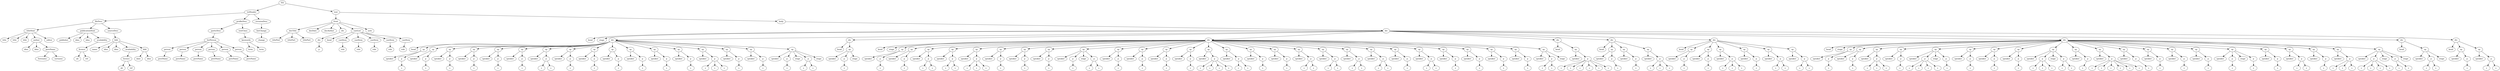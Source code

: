 digraph Tree {
	"t0" [label = "TEI"];
	"t1" [label = "teiHeader"];
	"t2" [label = "fileDesc"];
	"t3" [label = "titleStmt"];
	"t4" [label = "title"];
	"t5" [label = "title"];
	"t6" [label = "title"];
	"t7" [label = "author"];
	"t8" [label = "idno"];
	"t9" [label = "idno"];
	"t10" [label = "persName"];
	"t11" [label = "forename"];
	"t12" [label = "surname"];
	"t13" [label = "editor"];
	"t14" [label = "publicationStmt"];
	"t15" [label = "publisher"];
	"t16" [label = "idno"];
	"t17" [label = "idno"];
	"t18" [label = "availability"];
	"t19" [label = "licence"];
	"t20" [label = "ab"];
	"t21" [label = "ref"];
	"t22" [label = "sourceDesc"];
	"t23" [label = "bibl"];
	"t24" [label = "name"];
	"t25" [label = "idno"];
	"t26" [label = "idno"];
	"t27" [label = "availability"];
	"t28" [label = "licence"];
	"t29" [label = "ab"];
	"t30" [label = "ref"];
	"t31" [label = "bibl"];
	"t32" [label = "date"];
	"t33" [label = "idno"];
	"t34" [label = "profileDesc"];
	"t35" [label = "particDesc"];
	"t36" [label = "listPerson"];
	"t37" [label = "person"];
	"t38" [label = "persName"];
	"t39" [label = "person"];
	"t40" [label = "persName"];
	"t41" [label = "person"];
	"t42" [label = "persName"];
	"t43" [label = "person"];
	"t44" [label = "persName"];
	"t45" [label = "person"];
	"t46" [label = "persName"];
	"t47" [label = "person"];
	"t48" [label = "persName"];
	"t49" [label = "textClass"];
	"t50" [label = "keywords"];
	"t51" [label = "term"];
	"t52" [label = "term"];
	"t53" [label = "revisionDesc"];
	"t54" [label = "listChange"];
	"t55" [label = "change"];
	"t56" [label = "text"];
	"t57" [label = "front"];
	"t58" [label = "docTitle"];
	"t59" [label = "titlePart"];
	"t60" [label = "titlePart"];
	"t61" [label = "titlePart"];
	"t62" [label = "docDate"];
	"t63" [label = "docAuthor"];
	"t64" [label = "div"];
	"t65" [label = "div"];
	"t66" [label = "p"];
	"t67" [label = "castList"];
	"t68" [label = "head"];
	"t69" [label = "castItem"];
	"t70" [label = "role"];
	"t71" [label = "castItem"];
	"t72" [label = "role"];
	"t73" [label = "castItem"];
	"t74" [label = "role"];
	"t75" [label = "castItem"];
	"t76" [label = "role"];
	"t77" [label = "castItem"];
	"t78" [label = "role"];
	"t79" [label = "note"];
	"t80" [label = "body"];
	"t81" [label = "div"];
	"t82" [label = "head"];
	"t83" [label = "stage"];
	"t84" [label = "div"];
	"t85" [label = "head"];
	"t86" [label = "sp"];
	"t87" [label = "speaker"];
	"t88" [label = "p"];
	"t89" [label = "s"];
	"t90" [label = "sp"];
	"t91" [label = "speaker"];
	"t92" [label = "p"];
	"t93" [label = "s"];
	"t94" [label = "sp"];
	"t95" [label = "speaker"];
	"t96" [label = "p"];
	"t97" [label = "s"];
	"t98" [label = "sp"];
	"t99" [label = "speaker"];
	"t100" [label = "p"];
	"t101" [label = "s"];
	"t102" [label = "sp"];
	"t103" [label = "speaker"];
	"t104" [label = "p"];
	"t105" [label = "s"];
	"t106" [label = "sp"];
	"t107" [label = "speaker"];
	"t108" [label = "p"];
	"t109" [label = "s"];
	"t110" [label = "sp"];
	"t111" [label = "speaker"];
	"t112" [label = "p"];
	"t113" [label = "s"];
	"t114" [label = "s"];
	"t115" [label = "sp"];
	"t116" [label = "speaker"];
	"t117" [label = "p"];
	"t118" [label = "s"];
	"t119" [label = "sp"];
	"t120" [label = "speaker"];
	"t121" [label = "p"];
	"t122" [label = "s"];
	"t123" [label = "sp"];
	"t124" [label = "speaker"];
	"t125" [label = "p"];
	"t126" [label = "s"];
	"t127" [label = "sp"];
	"t128" [label = "speaker"];
	"t129" [label = "p"];
	"t130" [label = "s"];
	"t131" [label = "sp"];
	"t132" [label = "speaker"];
	"t133" [label = "p"];
	"t134" [label = "s"];
	"t135" [label = "sp"];
	"t136" [label = "speaker"];
	"t137" [label = "p"];
	"t138" [label = "s"];
	"t139" [label = "sp"];
	"t140" [label = "speaker"];
	"t141" [label = "p"];
	"t142" [label = "s"];
	"t143" [label = "s"];
	"t144" [label = "s"];
	"t145" [label = "sp"];
	"t146" [label = "speaker"];
	"t147" [label = "p"];
	"t148" [label = "s"];
	"t149" [label = "sp"];
	"t150" [label = "speaker"];
	"t151" [label = "p"];
	"t152" [label = "s"];
	"t153" [label = "sp"];
	"t154" [label = "speaker"];
	"t155" [label = "p"];
	"t156" [label = "s"];
	"t157" [label = "stage"];
	"t158" [label = "p"];
	"t159" [label = "s"];
	"t160" [label = "s"];
	"t161" [label = "stage"];
	"t162" [label = "div"];
	"t163" [label = "head"];
	"t164" [label = "sp"];
	"t165" [label = "speaker"];
	"t166" [label = "p"];
	"t167" [label = "s"];
	"t168" [label = "stage"];
	"t169" [label = "div"];
	"t170" [label = "head"];
	"t171" [label = "stage"];
	"t172" [label = "sp"];
	"t173" [label = "speaker"];
	"t174" [label = "p"];
	"t175" [label = "s"];
	"t176" [label = "sp"];
	"t177" [label = "speaker"];
	"t178" [label = "p"];
	"t179" [label = "s"];
	"t180" [label = "sp"];
	"t181" [label = "speaker"];
	"t182" [label = "p"];
	"t183" [label = "s"];
	"t184" [label = "s"];
	"t185" [label = "sp"];
	"t186" [label = "speaker"];
	"t187" [label = "p"];
	"t188" [label = "s"];
	"t189" [label = "s"];
	"t190" [label = "sp"];
	"t191" [label = "speaker"];
	"t192" [label = "p"];
	"t193" [label = "s"];
	"t194" [label = "s"];
	"t195" [label = "s"];
	"t196" [label = "sp"];
	"t197" [label = "speaker"];
	"t198" [label = "p"];
	"t199" [label = "s"];
	"t200" [label = "sp"];
	"t201" [label = "speaker"];
	"t202" [label = "p"];
	"t203" [label = "s"];
	"t204" [label = "sp"];
	"t205" [label = "speaker"];
	"t206" [label = "p"];
	"t207" [label = "s"];
	"t208" [label = "sp"];
	"t209" [label = "speaker"];
	"t210" [label = "p"];
	"t211" [label = "s"];
	"t212" [label = "stage"];
	"t213" [label = "p"];
	"t214" [label = "s"];
	"t215" [label = "s"];
	"t216" [label = "sp"];
	"t217" [label = "speaker"];
	"t218" [label = "p"];
	"t219" [label = "s"];
	"t220" [label = "sp"];
	"t221" [label = "speaker"];
	"t222" [label = "p"];
	"t223" [label = "s"];
	"t224" [label = "sp"];
	"t225" [label = "speaker"];
	"t226" [label = "p"];
	"t227" [label = "s"];
	"t228" [label = "sp"];
	"t229" [label = "speaker"];
	"t230" [label = "p"];
	"t231" [label = "s"];
	"t232" [label = "sp"];
	"t233" [label = "speaker"];
	"t234" [label = "p"];
	"t235" [label = "s"];
	"t236" [label = "s"];
	"t237" [label = "s"];
	"t238" [label = "s"];
	"t239" [label = "sp"];
	"t240" [label = "speaker"];
	"t241" [label = "p"];
	"t242" [label = "s"];
	"t243" [label = "s"];
	"t244" [label = "sp"];
	"t245" [label = "speaker"];
	"t246" [label = "p"];
	"t247" [label = "s"];
	"t248" [label = "sp"];
	"t249" [label = "speaker"];
	"t250" [label = "p"];
	"t251" [label = "s"];
	"t252" [label = "sp"];
	"t253" [label = "speaker"];
	"t254" [label = "p"];
	"t255" [label = "s"];
	"t256" [label = "s"];
	"t257" [label = "sp"];
	"t258" [label = "speaker"];
	"t259" [label = "p"];
	"t260" [label = "s"];
	"t261" [label = "s"];
	"t262" [label = "sp"];
	"t263" [label = "speaker"];
	"t264" [label = "p"];
	"t265" [label = "s"];
	"t266" [label = "s"];
	"t267" [label = "sp"];
	"t268" [label = "speaker"];
	"t269" [label = "p"];
	"t270" [label = "s"];
	"t271" [label = "s"];
	"t272" [label = "sp"];
	"t273" [label = "speaker"];
	"t274" [label = "p"];
	"t275" [label = "s"];
	"t276" [label = "sp"];
	"t277" [label = "speaker"];
	"t278" [label = "p"];
	"t279" [label = "s"];
	"t280" [label = "s"];
	"t281" [label = "sp"];
	"t282" [label = "speaker"];
	"t283" [label = "p"];
	"t284" [label = "s"];
	"t285" [label = "sp"];
	"t286" [label = "speaker"];
	"t287" [label = "p"];
	"t288" [label = "s"];
	"t289" [label = "sp"];
	"t290" [label = "speaker"];
	"t291" [label = "p"];
	"t292" [label = "s"];
	"t293" [label = "sp"];
	"t294" [label = "speaker"];
	"t295" [label = "p"];
	"t296" [label = "s"];
	"t297" [label = "sp"];
	"t298" [label = "speaker"];
	"t299" [label = "p"];
	"t300" [label = "s"];
	"t301" [label = "s"];
	"t302" [label = "stage"];
	"t303" [label = "div"];
	"t304" [label = "head"];
	"t305" [label = "sp"];
	"t306" [label = "speaker"];
	"t307" [label = "p"];
	"t308" [label = "s"];
	"t309" [label = "s"];
	"t310" [label = "s"];
	"t311" [label = "s"];
	"t312" [label = "s"];
	"t313" [label = "s"];
	"t314" [label = "div"];
	"t315" [label = "head"];
	"t316" [label = "sp"];
	"t317" [label = "speaker"];
	"t318" [label = "p"];
	"t319" [label = "s"];
	"t320" [label = "sp"];
	"t321" [label = "speaker"];
	"t322" [label = "p"];
	"t323" [label = "s"];
	"t324" [label = "sp"];
	"t325" [label = "speaker"];
	"t326" [label = "p"];
	"t327" [label = "s"];
	"t328" [label = "s"];
	"t329" [label = "s"];
	"t330" [label = "div"];
	"t331" [label = "head"];
	"t332" [label = "sp"];
	"t333" [label = "speaker"];
	"t334" [label = "p"];
	"t335" [label = "s"];
	"t336" [label = "sp"];
	"t337" [label = "speaker"];
	"t338" [label = "p"];
	"t339" [label = "s"];
	"t340" [label = "sp"];
	"t341" [label = "speaker"];
	"t342" [label = "p"];
	"t343" [label = "s"];
	"t344" [label = "s"];
	"t345" [label = "s"];
	"t346" [label = "sp"];
	"t347" [label = "speaker"];
	"t348" [label = "p"];
	"t349" [label = "s"];
	"t350" [label = "sp"];
	"t351" [label = "speaker"];
	"t352" [label = "p"];
	"t353" [label = "s"];
	"t354" [label = "s"];
	"t355" [label = "sp"];
	"t356" [label = "speaker"];
	"t357" [label = "p"];
	"t358" [label = "s"];
	"t359" [label = "s"];
	"t360" [label = "div"];
	"t361" [label = "head"];
	"t362" [label = "stage"];
	"t363" [label = "sp"];
	"t364" [label = "speaker"];
	"t365" [label = "p"];
	"t366" [label = "s"];
	"t367" [label = "sp"];
	"t368" [label = "speaker"];
	"t369" [label = "p"];
	"t370" [label = "s"];
	"t371" [label = "sp"];
	"t372" [label = "speaker"];
	"t373" [label = "p"];
	"t374" [label = "s"];
	"t375" [label = "s"];
	"t376" [label = "s"];
	"t377" [label = "sp"];
	"t378" [label = "speaker"];
	"t379" [label = "p"];
	"t380" [label = "s"];
	"t381" [label = "sp"];
	"t382" [label = "speaker"];
	"t383" [label = "p"];
	"t384" [label = "s"];
	"t385" [label = "s"];
	"t386" [label = "s"];
	"t387" [label = "s"];
	"t388" [label = "stage"];
	"t389" [label = "p"];
	"t390" [label = "s"];
	"t391" [label = "sp"];
	"t392" [label = "speaker"];
	"t393" [label = "p"];
	"t394" [label = "s"];
	"t395" [label = "sp"];
	"t396" [label = "speaker"];
	"t397" [label = "p"];
	"t398" [label = "s"];
	"t399" [label = "sp"];
	"t400" [label = "speaker"];
	"t401" [label = "p"];
	"t402" [label = "s"];
	"t403" [label = "sp"];
	"t404" [label = "speaker"];
	"t405" [label = "p"];
	"t406" [label = "s"];
	"t407" [label = "s"];
	"t408" [label = "s"];
	"t409" [label = "stage"];
	"t410" [label = "p"];
	"t411" [label = "s"];
	"t412" [label = "s"];
	"t413" [label = "sp"];
	"t414" [label = "speaker"];
	"t415" [label = "p"];
	"t416" [label = "s"];
	"t417" [label = "sp"];
	"t418" [label = "speaker"];
	"t419" [label = "p"];
	"t420" [label = "s"];
	"t421" [label = "s"];
	"t422" [label = "s"];
	"t423" [label = "s"];
	"t424" [label = "s"];
	"t425" [label = "s"];
	"t426" [label = "sp"];
	"t427" [label = "speaker"];
	"t428" [label = "p"];
	"t429" [label = "s"];
	"t430" [label = "sp"];
	"t431" [label = "speaker"];
	"t432" [label = "p"];
	"t433" [label = "s"];
	"t434" [label = "sp"];
	"t435" [label = "speaker"];
	"t436" [label = "p"];
	"t437" [label = "s"];
	"t438" [label = "sp"];
	"t439" [label = "speaker"];
	"t440" [label = "p"];
	"t441" [label = "s"];
	"t442" [label = "sp"];
	"t443" [label = "speaker"];
	"t444" [label = "p"];
	"t445" [label = "s"];
	"t446" [label = "stage"];
	"t447" [label = "p"];
	"t448" [label = "s"];
	"t449" [label = "sp"];
	"t450" [label = "speaker"];
	"t451" [label = "p"];
	"t452" [label = "s"];
	"t453" [label = "sp"];
	"t454" [label = "speaker"];
	"t455" [label = "p"];
	"t456" [label = "s"];
	"t457" [label = "s"];
	"t458" [label = "sp"];
	"t459" [label = "speaker"];
	"t460" [label = "p"];
	"t461" [label = "s"];
	"t462" [label = "sp"];
	"t463" [label = "speaker"];
	"t464" [label = "p"];
	"t465" [label = "s"];
	"t466" [label = "s"];
	"t467" [label = "s"];
	"t468" [label = "sp"];
	"t469" [label = "speaker"];
	"t470" [label = "p"];
	"t471" [label = "s"];
	"t472" [label = "s"];
	"t473" [label = "s"];
	"t474" [label = "s"];
	"t475" [label = "stage"];
	"t476" [label = "p"];
	"t477" [label = "s"];
	"t478" [label = "s"];
	"t479" [label = "stage"];
	"t480" [label = "div"];
	"t481" [label = "head"];
	"t482" [label = "sp"];
	"t483" [label = "speaker"];
	"t484" [label = "p"];
	"t485" [label = "s"];
	"t486" [label = "s"];
	"t487" [label = "stage"];
	"t488" [label = "div"];
	"t489" [label = "head"];
	"t490" [label = "sp"];
	"t491" [label = "speaker"];
	"t492" [label = "p"];
	"t493" [label = "s"];
	"t494" [label = "sp"];
	"t495" [label = "speaker"];
	"t496" [label = "p"];
	"t497" [label = "s"];
	"t498" [label = "s"];
	"t0" -> "t1";
	"t1" -> "t2";
	"t2" -> "t3";
	"t3" -> "t4";
	"t3" -> "t5";
	"t3" -> "t6";
	"t3" -> "t7";
	"t7" -> "t8";
	"t7" -> "t9";
	"t7" -> "t10";
	"t10" -> "t11";
	"t10" -> "t12";
	"t3" -> "t13";
	"t2" -> "t14";
	"t14" -> "t15";
	"t14" -> "t16";
	"t14" -> "t17";
	"t14" -> "t18";
	"t18" -> "t19";
	"t19" -> "t20";
	"t19" -> "t21";
	"t2" -> "t22";
	"t22" -> "t23";
	"t23" -> "t24";
	"t23" -> "t25";
	"t23" -> "t26";
	"t23" -> "t27";
	"t27" -> "t28";
	"t28" -> "t29";
	"t28" -> "t30";
	"t23" -> "t31";
	"t31" -> "t32";
	"t31" -> "t33";
	"t1" -> "t34";
	"t34" -> "t35";
	"t35" -> "t36";
	"t36" -> "t37";
	"t37" -> "t38";
	"t36" -> "t39";
	"t39" -> "t40";
	"t36" -> "t41";
	"t41" -> "t42";
	"t36" -> "t43";
	"t43" -> "t44";
	"t36" -> "t45";
	"t45" -> "t46";
	"t36" -> "t47";
	"t47" -> "t48";
	"t34" -> "t49";
	"t49" -> "t50";
	"t50" -> "t51";
	"t50" -> "t52";
	"t1" -> "t53";
	"t53" -> "t54";
	"t54" -> "t55";
	"t0" -> "t56";
	"t56" -> "t57";
	"t57" -> "t58";
	"t58" -> "t59";
	"t58" -> "t60";
	"t58" -> "t61";
	"t57" -> "t62";
	"t57" -> "t63";
	"t57" -> "t64";
	"t64" -> "t65";
	"t65" -> "t66";
	"t57" -> "t67";
	"t67" -> "t68";
	"t67" -> "t69";
	"t69" -> "t70";
	"t67" -> "t71";
	"t71" -> "t72";
	"t67" -> "t73";
	"t73" -> "t74";
	"t67" -> "t75";
	"t75" -> "t76";
	"t67" -> "t77";
	"t77" -> "t78";
	"t57" -> "t79";
	"t56" -> "t80";
	"t80" -> "t81";
	"t81" -> "t82";
	"t81" -> "t83";
	"t81" -> "t84";
	"t84" -> "t85";
	"t84" -> "t86";
	"t86" -> "t87";
	"t86" -> "t88";
	"t88" -> "t89";
	"t84" -> "t90";
	"t90" -> "t91";
	"t90" -> "t92";
	"t92" -> "t93";
	"t84" -> "t94";
	"t94" -> "t95";
	"t94" -> "t96";
	"t96" -> "t97";
	"t84" -> "t98";
	"t98" -> "t99";
	"t98" -> "t100";
	"t100" -> "t101";
	"t84" -> "t102";
	"t102" -> "t103";
	"t102" -> "t104";
	"t104" -> "t105";
	"t84" -> "t106";
	"t106" -> "t107";
	"t106" -> "t108";
	"t108" -> "t109";
	"t84" -> "t110";
	"t110" -> "t111";
	"t110" -> "t112";
	"t112" -> "t113";
	"t112" -> "t114";
	"t84" -> "t115";
	"t115" -> "t116";
	"t115" -> "t117";
	"t117" -> "t118";
	"t84" -> "t119";
	"t119" -> "t120";
	"t119" -> "t121";
	"t121" -> "t122";
	"t84" -> "t123";
	"t123" -> "t124";
	"t123" -> "t125";
	"t125" -> "t126";
	"t84" -> "t127";
	"t127" -> "t128";
	"t127" -> "t129";
	"t129" -> "t130";
	"t84" -> "t131";
	"t131" -> "t132";
	"t131" -> "t133";
	"t133" -> "t134";
	"t84" -> "t135";
	"t135" -> "t136";
	"t135" -> "t137";
	"t137" -> "t138";
	"t84" -> "t139";
	"t139" -> "t140";
	"t139" -> "t141";
	"t141" -> "t142";
	"t141" -> "t143";
	"t141" -> "t144";
	"t84" -> "t145";
	"t145" -> "t146";
	"t145" -> "t147";
	"t147" -> "t148";
	"t84" -> "t149";
	"t149" -> "t150";
	"t149" -> "t151";
	"t151" -> "t152";
	"t84" -> "t153";
	"t153" -> "t154";
	"t153" -> "t155";
	"t155" -> "t156";
	"t153" -> "t157";
	"t153" -> "t158";
	"t158" -> "t159";
	"t158" -> "t160";
	"t153" -> "t161";
	"t81" -> "t162";
	"t162" -> "t163";
	"t162" -> "t164";
	"t164" -> "t165";
	"t164" -> "t166";
	"t166" -> "t167";
	"t164" -> "t168";
	"t81" -> "t169";
	"t169" -> "t170";
	"t169" -> "t171";
	"t169" -> "t172";
	"t172" -> "t173";
	"t172" -> "t174";
	"t174" -> "t175";
	"t169" -> "t176";
	"t176" -> "t177";
	"t176" -> "t178";
	"t178" -> "t179";
	"t169" -> "t180";
	"t180" -> "t181";
	"t180" -> "t182";
	"t182" -> "t183";
	"t182" -> "t184";
	"t169" -> "t185";
	"t185" -> "t186";
	"t185" -> "t187";
	"t187" -> "t188";
	"t187" -> "t189";
	"t169" -> "t190";
	"t190" -> "t191";
	"t190" -> "t192";
	"t192" -> "t193";
	"t192" -> "t194";
	"t192" -> "t195";
	"t169" -> "t196";
	"t196" -> "t197";
	"t196" -> "t198";
	"t198" -> "t199";
	"t169" -> "t200";
	"t200" -> "t201";
	"t200" -> "t202";
	"t202" -> "t203";
	"t169" -> "t204";
	"t204" -> "t205";
	"t204" -> "t206";
	"t206" -> "t207";
	"t169" -> "t208";
	"t208" -> "t209";
	"t208" -> "t210";
	"t210" -> "t211";
	"t208" -> "t212";
	"t208" -> "t213";
	"t213" -> "t214";
	"t213" -> "t215";
	"t169" -> "t216";
	"t216" -> "t217";
	"t216" -> "t218";
	"t218" -> "t219";
	"t169" -> "t220";
	"t220" -> "t221";
	"t220" -> "t222";
	"t222" -> "t223";
	"t169" -> "t224";
	"t224" -> "t225";
	"t224" -> "t226";
	"t226" -> "t227";
	"t169" -> "t228";
	"t228" -> "t229";
	"t228" -> "t230";
	"t230" -> "t231";
	"t169" -> "t232";
	"t232" -> "t233";
	"t232" -> "t234";
	"t234" -> "t235";
	"t234" -> "t236";
	"t234" -> "t237";
	"t234" -> "t238";
	"t169" -> "t239";
	"t239" -> "t240";
	"t239" -> "t241";
	"t241" -> "t242";
	"t241" -> "t243";
	"t169" -> "t244";
	"t244" -> "t245";
	"t244" -> "t246";
	"t246" -> "t247";
	"t169" -> "t248";
	"t248" -> "t249";
	"t248" -> "t250";
	"t250" -> "t251";
	"t169" -> "t252";
	"t252" -> "t253";
	"t252" -> "t254";
	"t254" -> "t255";
	"t254" -> "t256";
	"t169" -> "t257";
	"t257" -> "t258";
	"t257" -> "t259";
	"t259" -> "t260";
	"t259" -> "t261";
	"t169" -> "t262";
	"t262" -> "t263";
	"t262" -> "t264";
	"t264" -> "t265";
	"t264" -> "t266";
	"t169" -> "t267";
	"t267" -> "t268";
	"t267" -> "t269";
	"t269" -> "t270";
	"t269" -> "t271";
	"t169" -> "t272";
	"t272" -> "t273";
	"t272" -> "t274";
	"t274" -> "t275";
	"t169" -> "t276";
	"t276" -> "t277";
	"t276" -> "t278";
	"t278" -> "t279";
	"t278" -> "t280";
	"t169" -> "t281";
	"t281" -> "t282";
	"t281" -> "t283";
	"t283" -> "t284";
	"t169" -> "t285";
	"t285" -> "t286";
	"t285" -> "t287";
	"t287" -> "t288";
	"t169" -> "t289";
	"t289" -> "t290";
	"t289" -> "t291";
	"t291" -> "t292";
	"t169" -> "t293";
	"t293" -> "t294";
	"t293" -> "t295";
	"t295" -> "t296";
	"t169" -> "t297";
	"t297" -> "t298";
	"t297" -> "t299";
	"t299" -> "t300";
	"t299" -> "t301";
	"t297" -> "t302";
	"t81" -> "t303";
	"t303" -> "t304";
	"t303" -> "t305";
	"t305" -> "t306";
	"t305" -> "t307";
	"t307" -> "t308";
	"t307" -> "t309";
	"t307" -> "t310";
	"t307" -> "t311";
	"t307" -> "t312";
	"t307" -> "t313";
	"t81" -> "t314";
	"t314" -> "t315";
	"t314" -> "t316";
	"t316" -> "t317";
	"t316" -> "t318";
	"t318" -> "t319";
	"t314" -> "t320";
	"t320" -> "t321";
	"t320" -> "t322";
	"t322" -> "t323";
	"t314" -> "t324";
	"t324" -> "t325";
	"t324" -> "t326";
	"t326" -> "t327";
	"t326" -> "t328";
	"t326" -> "t329";
	"t81" -> "t330";
	"t330" -> "t331";
	"t330" -> "t332";
	"t332" -> "t333";
	"t332" -> "t334";
	"t334" -> "t335";
	"t330" -> "t336";
	"t336" -> "t337";
	"t336" -> "t338";
	"t338" -> "t339";
	"t330" -> "t340";
	"t340" -> "t341";
	"t340" -> "t342";
	"t342" -> "t343";
	"t342" -> "t344";
	"t342" -> "t345";
	"t330" -> "t346";
	"t346" -> "t347";
	"t346" -> "t348";
	"t348" -> "t349";
	"t330" -> "t350";
	"t350" -> "t351";
	"t350" -> "t352";
	"t352" -> "t353";
	"t352" -> "t354";
	"t330" -> "t355";
	"t355" -> "t356";
	"t355" -> "t357";
	"t357" -> "t358";
	"t357" -> "t359";
	"t81" -> "t360";
	"t360" -> "t361";
	"t360" -> "t362";
	"t360" -> "t363";
	"t363" -> "t364";
	"t363" -> "t365";
	"t365" -> "t366";
	"t360" -> "t367";
	"t367" -> "t368";
	"t367" -> "t369";
	"t369" -> "t370";
	"t360" -> "t371";
	"t371" -> "t372";
	"t371" -> "t373";
	"t373" -> "t374";
	"t373" -> "t375";
	"t373" -> "t376";
	"t360" -> "t377";
	"t377" -> "t378";
	"t377" -> "t379";
	"t379" -> "t380";
	"t360" -> "t381";
	"t381" -> "t382";
	"t381" -> "t383";
	"t383" -> "t384";
	"t383" -> "t385";
	"t383" -> "t386";
	"t383" -> "t387";
	"t381" -> "t388";
	"t381" -> "t389";
	"t389" -> "t390";
	"t360" -> "t391";
	"t391" -> "t392";
	"t391" -> "t393";
	"t393" -> "t394";
	"t360" -> "t395";
	"t395" -> "t396";
	"t395" -> "t397";
	"t397" -> "t398";
	"t360" -> "t399";
	"t399" -> "t400";
	"t399" -> "t401";
	"t401" -> "t402";
	"t360" -> "t403";
	"t403" -> "t404";
	"t403" -> "t405";
	"t405" -> "t406";
	"t405" -> "t407";
	"t405" -> "t408";
	"t403" -> "t409";
	"t403" -> "t410";
	"t410" -> "t411";
	"t410" -> "t412";
	"t360" -> "t413";
	"t413" -> "t414";
	"t413" -> "t415";
	"t415" -> "t416";
	"t360" -> "t417";
	"t417" -> "t418";
	"t417" -> "t419";
	"t419" -> "t420";
	"t419" -> "t421";
	"t419" -> "t422";
	"t419" -> "t423";
	"t419" -> "t424";
	"t419" -> "t425";
	"t360" -> "t426";
	"t426" -> "t427";
	"t426" -> "t428";
	"t428" -> "t429";
	"t360" -> "t430";
	"t430" -> "t431";
	"t430" -> "t432";
	"t432" -> "t433";
	"t360" -> "t434";
	"t434" -> "t435";
	"t434" -> "t436";
	"t436" -> "t437";
	"t360" -> "t438";
	"t438" -> "t439";
	"t438" -> "t440";
	"t440" -> "t441";
	"t360" -> "t442";
	"t442" -> "t443";
	"t442" -> "t444";
	"t444" -> "t445";
	"t442" -> "t446";
	"t442" -> "t447";
	"t447" -> "t448";
	"t360" -> "t449";
	"t449" -> "t450";
	"t449" -> "t451";
	"t451" -> "t452";
	"t360" -> "t453";
	"t453" -> "t454";
	"t453" -> "t455";
	"t455" -> "t456";
	"t455" -> "t457";
	"t360" -> "t458";
	"t458" -> "t459";
	"t458" -> "t460";
	"t460" -> "t461";
	"t360" -> "t462";
	"t462" -> "t463";
	"t462" -> "t464";
	"t464" -> "t465";
	"t464" -> "t466";
	"t464" -> "t467";
	"t360" -> "t468";
	"t468" -> "t469";
	"t468" -> "t470";
	"t470" -> "t471";
	"t470" -> "t472";
	"t470" -> "t473";
	"t470" -> "t474";
	"t468" -> "t475";
	"t468" -> "t476";
	"t476" -> "t477";
	"t476" -> "t478";
	"t468" -> "t479";
	"t81" -> "t480";
	"t480" -> "t481";
	"t480" -> "t482";
	"t482" -> "t483";
	"t482" -> "t484";
	"t484" -> "t485";
	"t484" -> "t486";
	"t482" -> "t487";
	"t81" -> "t488";
	"t488" -> "t489";
	"t488" -> "t490";
	"t490" -> "t491";
	"t490" -> "t492";
	"t492" -> "t493";
	"t488" -> "t494";
	"t494" -> "t495";
	"t494" -> "t496";
	"t496" -> "t497";
	"t496" -> "t498";
}
